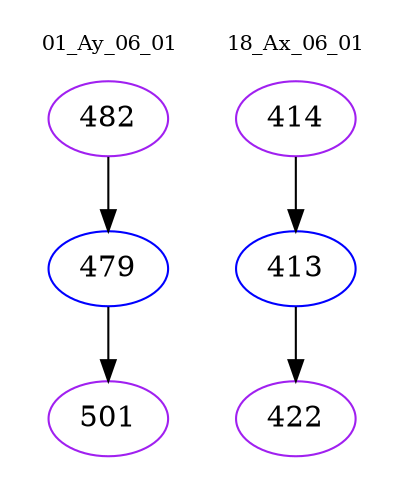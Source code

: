 digraph{
subgraph cluster_0 {
color = white
label = "01_Ay_06_01";
fontsize=10;
T0_482 [label="482", color="purple"]
T0_482 -> T0_479 [color="black"]
T0_479 [label="479", color="blue"]
T0_479 -> T0_501 [color="black"]
T0_501 [label="501", color="purple"]
}
subgraph cluster_1 {
color = white
label = "18_Ax_06_01";
fontsize=10;
T1_414 [label="414", color="purple"]
T1_414 -> T1_413 [color="black"]
T1_413 [label="413", color="blue"]
T1_413 -> T1_422 [color="black"]
T1_422 [label="422", color="purple"]
}
}
